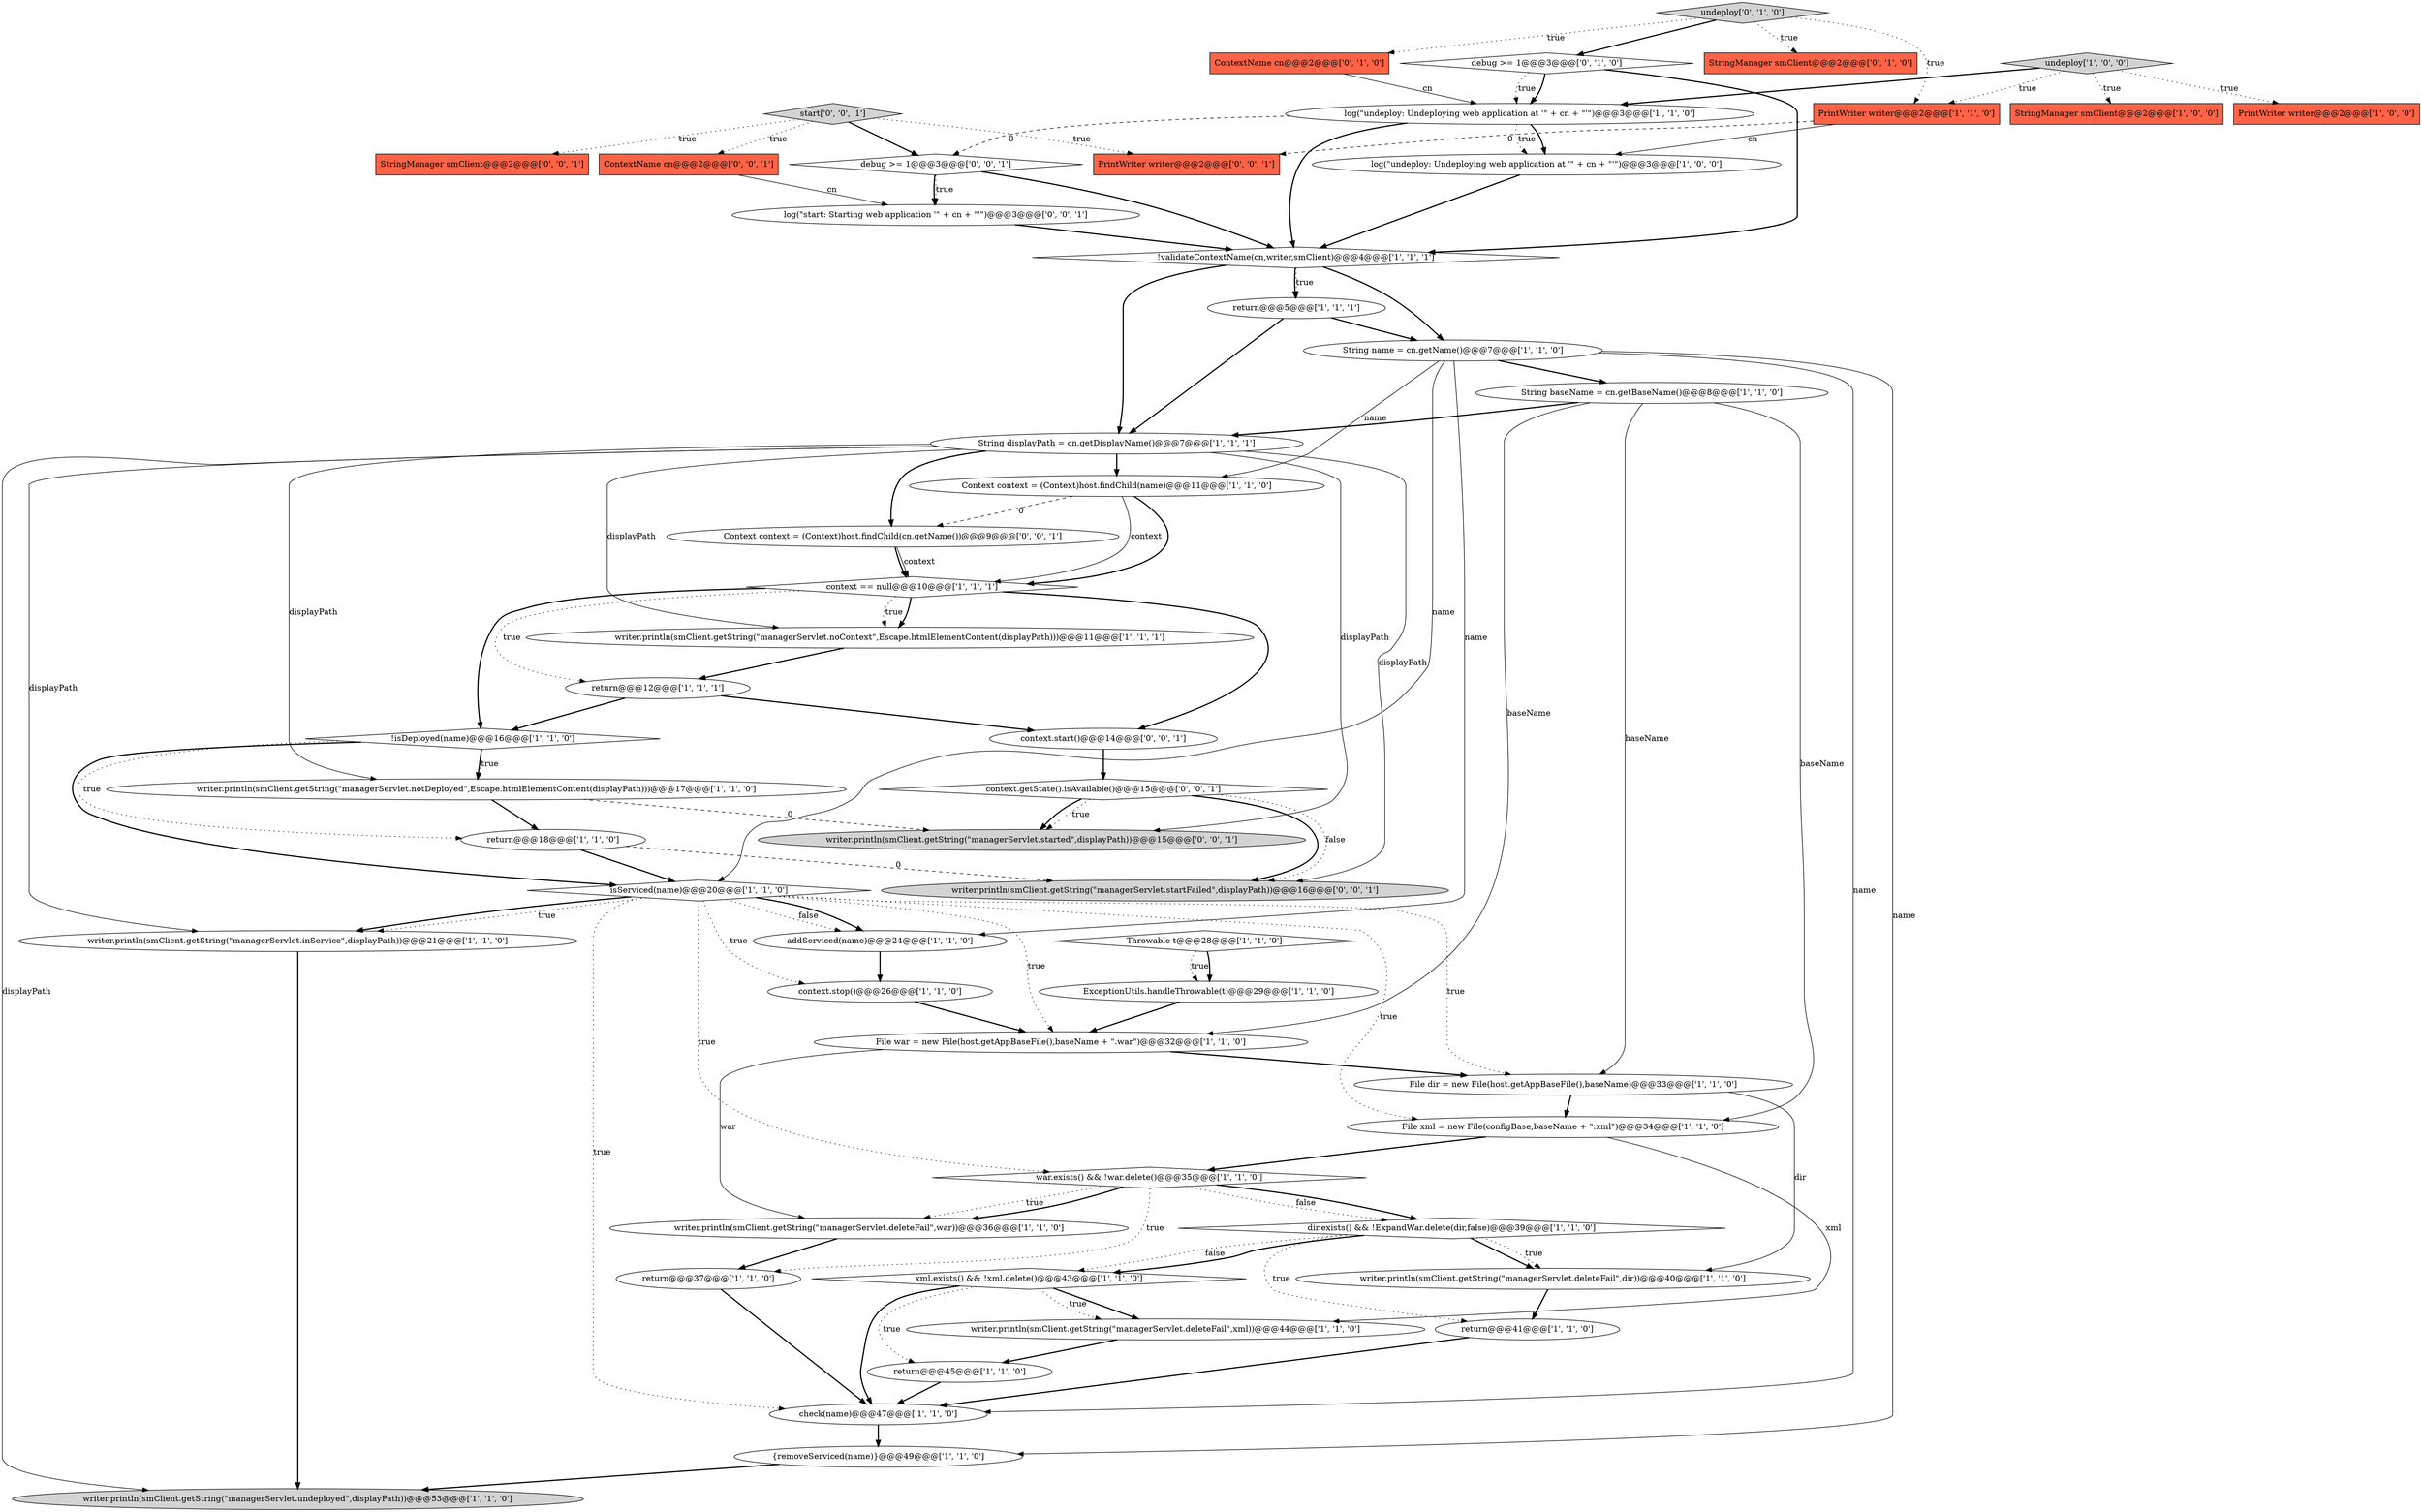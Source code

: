 digraph {
30 [style = filled, label = "File war = new File(host.getAppBaseFile(),baseName + \".war\")@@@32@@@['1', '1', '0']", fillcolor = white, shape = ellipse image = "AAA0AAABBB1BBB"];
21 [style = filled, label = "!validateContextName(cn,writer,smClient)@@@4@@@['1', '1', '1']", fillcolor = white, shape = diamond image = "AAA0AAABBB1BBB"];
49 [style = filled, label = "context.start()@@@14@@@['0', '0', '1']", fillcolor = white, shape = ellipse image = "AAA0AAABBB3BBB"];
43 [style = filled, label = "context.getState().isAvailable()@@@15@@@['0', '0', '1']", fillcolor = white, shape = diamond image = "AAA0AAABBB3BBB"];
24 [style = filled, label = "File xml = new File(configBase,baseName + \".xml\")@@@34@@@['1', '1', '0']", fillcolor = white, shape = ellipse image = "AAA0AAABBB1BBB"];
36 [style = filled, label = "war.exists() && !war.delete()@@@35@@@['1', '1', '0']", fillcolor = white, shape = diamond image = "AAA0AAABBB1BBB"];
48 [style = filled, label = "start['0', '0', '1']", fillcolor = lightgray, shape = diamond image = "AAA0AAABBB3BBB"];
45 [style = filled, label = "ContextName cn@@@2@@@['0', '0', '1']", fillcolor = tomato, shape = box image = "AAA0AAABBB3BBB"];
46 [style = filled, label = "writer.println(smClient.getString(\"managerServlet.startFailed\",displayPath))@@@16@@@['0', '0', '1']", fillcolor = lightgray, shape = ellipse image = "AAA0AAABBB3BBB"];
51 [style = filled, label = "PrintWriter writer@@@2@@@['0', '0', '1']", fillcolor = tomato, shape = box image = "AAA0AAABBB3BBB"];
44 [style = filled, label = "Context context = (Context)host.findChild(cn.getName())@@@9@@@['0', '0', '1']", fillcolor = white, shape = ellipse image = "AAA0AAABBB3BBB"];
3 [style = filled, label = "writer.println(smClient.getString(\"managerServlet.inService\",displayPath))@@@21@@@['1', '1', '0']", fillcolor = white, shape = ellipse image = "AAA0AAABBB1BBB"];
42 [style = filled, label = "undeploy['0', '1', '0']", fillcolor = lightgray, shape = diamond image = "AAA0AAABBB2BBB"];
47 [style = filled, label = "log(\"start: Starting web application '\" + cn + \"'\")@@@3@@@['0', '0', '1']", fillcolor = white, shape = ellipse image = "AAA0AAABBB3BBB"];
5 [style = filled, label = "writer.println(smClient.getString(\"managerServlet.noContext\",Escape.htmlElementContent(displayPath)))@@@11@@@['1', '1', '1']", fillcolor = white, shape = ellipse image = "AAA0AAABBB1BBB"];
53 [style = filled, label = "debug >= 1@@@3@@@['0', '0', '1']", fillcolor = white, shape = diamond image = "AAA0AAABBB3BBB"];
1 [style = filled, label = "String displayPath = cn.getDisplayName()@@@7@@@['1', '1', '1']", fillcolor = white, shape = ellipse image = "AAA0AAABBB1BBB"];
23 [style = filled, label = "Throwable t@@@28@@@['1', '1', '0']", fillcolor = white, shape = diamond image = "AAA0AAABBB1BBB"];
40 [style = filled, label = "ContextName cn@@@2@@@['0', '1', '0']", fillcolor = tomato, shape = box image = "AAA0AAABBB2BBB"];
11 [style = filled, label = "writer.println(smClient.getString(\"managerServlet.deleteFail\",xml))@@@44@@@['1', '1', '0']", fillcolor = white, shape = ellipse image = "AAA0AAABBB1BBB"];
2 [style = filled, label = "return@@@12@@@['1', '1', '1']", fillcolor = white, shape = ellipse image = "AAA0AAABBB1BBB"];
29 [style = filled, label = "!isDeployed(name)@@@16@@@['1', '1', '0']", fillcolor = white, shape = diamond image = "AAA0AAABBB1BBB"];
52 [style = filled, label = "writer.println(smClient.getString(\"managerServlet.started\",displayPath))@@@15@@@['0', '0', '1']", fillcolor = lightgray, shape = ellipse image = "AAA0AAABBB3BBB"];
19 [style = filled, label = "ExceptionUtils.handleThrowable(t)@@@29@@@['1', '1', '0']", fillcolor = white, shape = ellipse image = "AAA0AAABBB1BBB"];
10 [style = filled, label = "context == null@@@10@@@['1', '1', '1']", fillcolor = white, shape = diamond image = "AAA0AAABBB1BBB"];
16 [style = filled, label = "return@@@45@@@['1', '1', '0']", fillcolor = white, shape = ellipse image = "AAA0AAABBB1BBB"];
50 [style = filled, label = "StringManager smClient@@@2@@@['0', '0', '1']", fillcolor = tomato, shape = box image = "AAA0AAABBB3BBB"];
35 [style = filled, label = "writer.println(smClient.getString(\"managerServlet.deleteFail\",dir))@@@40@@@['1', '1', '0']", fillcolor = white, shape = ellipse image = "AAA0AAABBB1BBB"];
17 [style = filled, label = "check(name)@@@47@@@['1', '1', '0']", fillcolor = white, shape = ellipse image = "AAA0AAABBB1BBB"];
20 [style = filled, label = "dir.exists() && !ExpandWar.delete(dir,false)@@@39@@@['1', '1', '0']", fillcolor = white, shape = diamond image = "AAA0AAABBB1BBB"];
26 [style = filled, label = "return@@@41@@@['1', '1', '0']", fillcolor = white, shape = ellipse image = "AAA0AAABBB1BBB"];
6 [style = filled, label = "return@@@18@@@['1', '1', '0']", fillcolor = white, shape = ellipse image = "AAA0AAABBB1BBB"];
28 [style = filled, label = "log(\"undeploy: Undeploying web application at '\" + cn + \"'\")@@@3@@@['1', '1', '0']", fillcolor = white, shape = ellipse image = "AAA0AAABBB1BBB"];
12 [style = filled, label = "StringManager smClient@@@2@@@['1', '0', '0']", fillcolor = tomato, shape = box image = "AAA0AAABBB1BBB"];
34 [style = filled, label = "return@@@37@@@['1', '1', '0']", fillcolor = white, shape = ellipse image = "AAA0AAABBB1BBB"];
9 [style = filled, label = "File dir = new File(host.getAppBaseFile(),baseName)@@@33@@@['1', '1', '0']", fillcolor = white, shape = ellipse image = "AAA0AAABBB1BBB"];
25 [style = filled, label = "writer.println(smClient.getString(\"managerServlet.undeployed\",displayPath))@@@53@@@['1', '1', '0']", fillcolor = lightgray, shape = ellipse image = "AAA0AAABBB1BBB"];
39 [style = filled, label = "debug >= 1@@@3@@@['0', '1', '0']", fillcolor = white, shape = diamond image = "AAA0AAABBB2BBB"];
7 [style = filled, label = "log(\"undeploy: Undeploying web application at '\" + cn + \"'\")@@@3@@@['1', '0', '0']", fillcolor = white, shape = ellipse image = "AAA0AAABBB1BBB"];
8 [style = filled, label = "return@@@5@@@['1', '1', '1']", fillcolor = white, shape = ellipse image = "AAA0AAABBB1BBB"];
13 [style = filled, label = "PrintWriter writer@@@2@@@['1', '0', '0']", fillcolor = tomato, shape = box image = "AAA0AAABBB1BBB"];
14 [style = filled, label = "addServiced(name)@@@24@@@['1', '1', '0']", fillcolor = white, shape = ellipse image = "AAA0AAABBB1BBB"];
0 [style = filled, label = "String baseName = cn.getBaseName()@@@8@@@['1', '1', '0']", fillcolor = white, shape = ellipse image = "AAA0AAABBB1BBB"];
33 [style = filled, label = "isServiced(name)@@@20@@@['1', '1', '0']", fillcolor = white, shape = diamond image = "AAA0AAABBB1BBB"];
41 [style = filled, label = "StringManager smClient@@@2@@@['0', '1', '0']", fillcolor = tomato, shape = box image = "AAA0AAABBB2BBB"];
32 [style = filled, label = "context.stop()@@@26@@@['1', '1', '0']", fillcolor = white, shape = ellipse image = "AAA0AAABBB1BBB"];
22 [style = filled, label = "{removeServiced(name)}@@@49@@@['1', '1', '0']", fillcolor = white, shape = ellipse image = "AAA0AAABBB1BBB"];
37 [style = filled, label = "writer.println(smClient.getString(\"managerServlet.notDeployed\",Escape.htmlElementContent(displayPath)))@@@17@@@['1', '1', '0']", fillcolor = white, shape = ellipse image = "AAA0AAABBB1BBB"];
18 [style = filled, label = "String name = cn.getName()@@@7@@@['1', '1', '0']", fillcolor = white, shape = ellipse image = "AAA0AAABBB1BBB"];
4 [style = filled, label = "writer.println(smClient.getString(\"managerServlet.deleteFail\",war))@@@36@@@['1', '1', '0']", fillcolor = white, shape = ellipse image = "AAA0AAABBB1BBB"];
38 [style = filled, label = "undeploy['1', '0', '0']", fillcolor = lightgray, shape = diamond image = "AAA0AAABBB1BBB"];
27 [style = filled, label = "Context context = (Context)host.findChild(name)@@@11@@@['1', '1', '0']", fillcolor = white, shape = ellipse image = "AAA0AAABBB1BBB"];
15 [style = filled, label = "xml.exists() && !xml.delete()@@@43@@@['1', '1', '0']", fillcolor = white, shape = diamond image = "AAA0AAABBB1BBB"];
31 [style = filled, label = "PrintWriter writer@@@2@@@['1', '1', '0']", fillcolor = tomato, shape = box image = "AAA0AAABBB1BBB"];
28->21 [style = bold, label=""];
0->24 [style = solid, label="baseName"];
33->14 [style = dotted, label="false"];
26->17 [style = bold, label=""];
14->32 [style = bold, label=""];
36->20 [style = bold, label=""];
33->32 [style = dotted, label="true"];
43->46 [style = bold, label=""];
33->24 [style = dotted, label="true"];
47->21 [style = bold, label=""];
10->49 [style = bold, label=""];
11->16 [style = bold, label=""];
36->4 [style = dotted, label="true"];
6->46 [style = dashed, label="0"];
53->47 [style = dotted, label="true"];
42->40 [style = dotted, label="true"];
2->29 [style = bold, label=""];
33->17 [style = dotted, label="true"];
21->18 [style = bold, label=""];
42->31 [style = dotted, label="true"];
3->25 [style = bold, label=""];
36->34 [style = dotted, label="true"];
17->22 [style = bold, label=""];
31->51 [style = dashed, label="0"];
18->14 [style = solid, label="name"];
35->26 [style = bold, label=""];
29->33 [style = bold, label=""];
10->5 [style = bold, label=""];
43->52 [style = dotted, label="true"];
38->28 [style = bold, label=""];
36->4 [style = bold, label=""];
30->4 [style = solid, label="war"];
24->11 [style = solid, label="xml"];
1->37 [style = solid, label="displayPath"];
20->15 [style = bold, label=""];
49->43 [style = bold, label=""];
21->8 [style = bold, label=""];
34->17 [style = bold, label=""];
18->22 [style = solid, label="name"];
38->31 [style = dotted, label="true"];
8->18 [style = bold, label=""];
33->30 [style = dotted, label="true"];
44->10 [style = bold, label=""];
9->24 [style = bold, label=""];
27->44 [style = dashed, label="0"];
20->35 [style = bold, label=""];
1->44 [style = bold, label=""];
22->25 [style = bold, label=""];
43->52 [style = bold, label=""];
1->25 [style = solid, label="displayPath"];
33->9 [style = dotted, label="true"];
18->27 [style = solid, label="name"];
33->36 [style = dotted, label="true"];
36->20 [style = dotted, label="false"];
48->53 [style = bold, label=""];
20->15 [style = dotted, label="false"];
15->17 [style = bold, label=""];
48->50 [style = dotted, label="true"];
4->34 [style = bold, label=""];
1->5 [style = solid, label="displayPath"];
27->10 [style = solid, label="context"];
23->19 [style = dotted, label="true"];
2->49 [style = bold, label=""];
1->27 [style = bold, label=""];
8->1 [style = bold, label=""];
31->7 [style = solid, label="cn"];
15->11 [style = bold, label=""];
20->35 [style = dotted, label="true"];
40->28 [style = solid, label="cn"];
1->52 [style = solid, label="displayPath"];
33->14 [style = bold, label=""];
21->8 [style = dotted, label="true"];
15->16 [style = dotted, label="true"];
53->47 [style = bold, label=""];
16->17 [style = bold, label=""];
21->1 [style = bold, label=""];
42->41 [style = dotted, label="true"];
37->52 [style = dashed, label="0"];
5->2 [style = bold, label=""];
53->21 [style = bold, label=""];
29->37 [style = dotted, label="true"];
10->2 [style = dotted, label="true"];
28->7 [style = bold, label=""];
42->39 [style = bold, label=""];
20->26 [style = dotted, label="true"];
1->46 [style = solid, label="displayPath"];
0->30 [style = solid, label="baseName"];
23->19 [style = bold, label=""];
39->28 [style = bold, label=""];
19->30 [style = bold, label=""];
48->51 [style = dotted, label="true"];
44->10 [style = solid, label="context"];
24->36 [style = bold, label=""];
29->37 [style = bold, label=""];
28->7 [style = dotted, label="true"];
30->9 [style = bold, label=""];
18->17 [style = solid, label="name"];
39->28 [style = dotted, label="true"];
15->11 [style = dotted, label="true"];
39->21 [style = bold, label=""];
10->29 [style = bold, label=""];
7->21 [style = bold, label=""];
6->33 [style = bold, label=""];
0->1 [style = bold, label=""];
18->33 [style = solid, label="name"];
38->13 [style = dotted, label="true"];
1->3 [style = solid, label="displayPath"];
37->6 [style = bold, label=""];
27->10 [style = bold, label=""];
33->3 [style = bold, label=""];
0->9 [style = solid, label="baseName"];
45->47 [style = solid, label="cn"];
48->45 [style = dotted, label="true"];
29->6 [style = dotted, label="true"];
38->12 [style = dotted, label="true"];
43->46 [style = dotted, label="false"];
32->30 [style = bold, label=""];
28->53 [style = dashed, label="0"];
9->35 [style = solid, label="dir"];
33->3 [style = dotted, label="true"];
10->5 [style = dotted, label="true"];
18->0 [style = bold, label=""];
}
